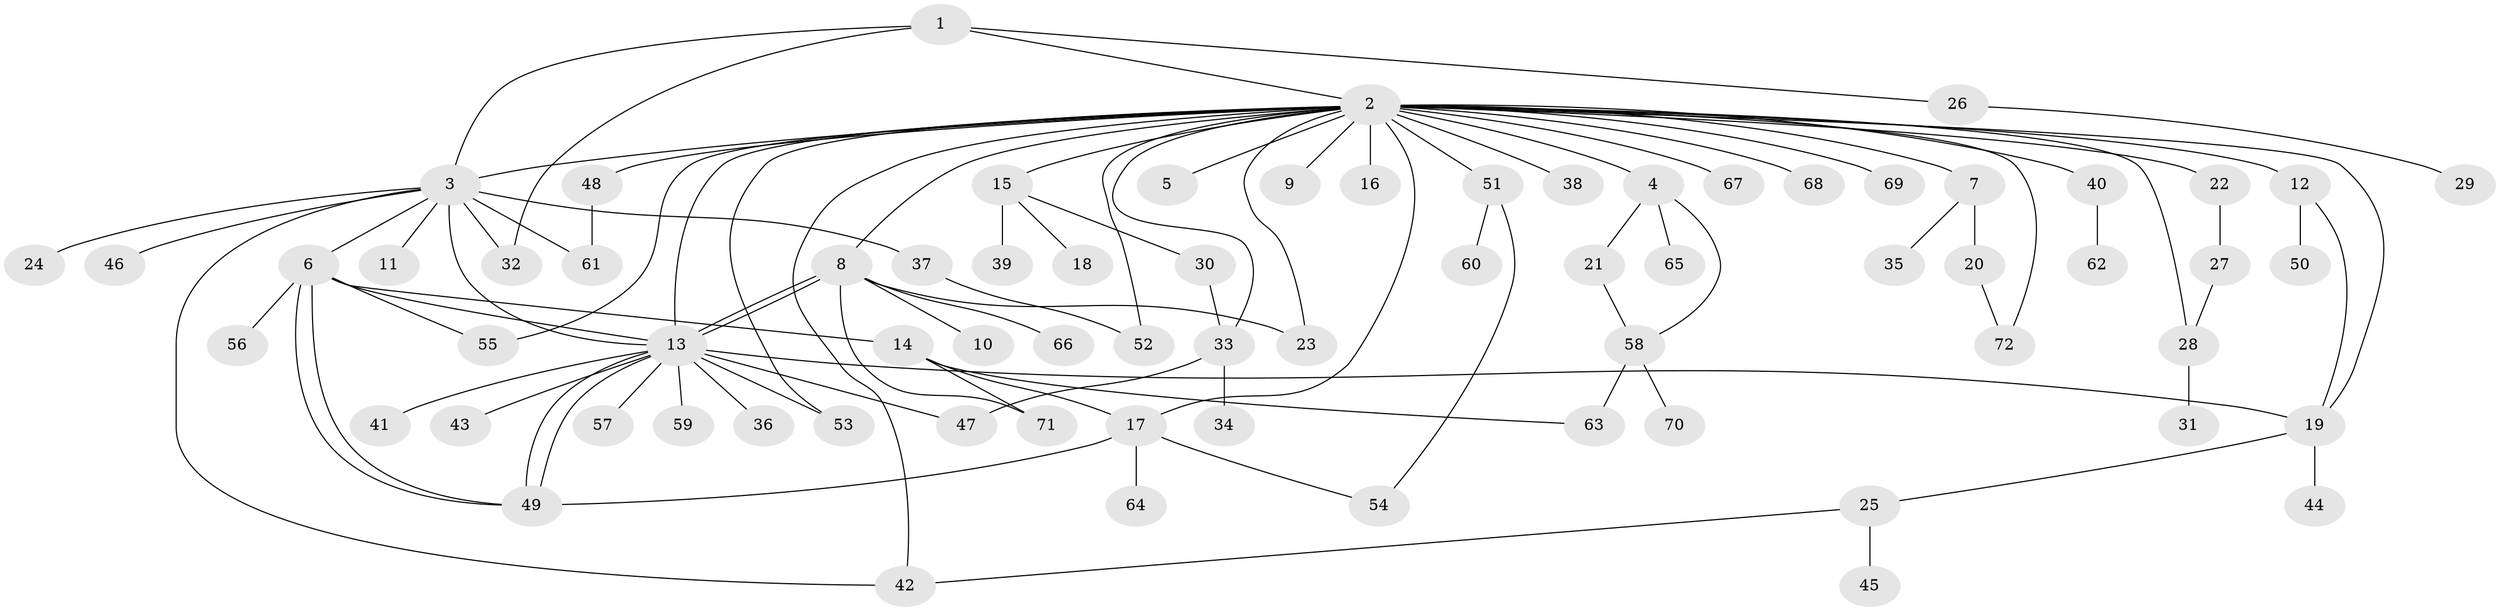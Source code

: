 // coarse degree distribution, {11: 0.019230769230769232, 28: 0.019230769230769232, 3: 0.07692307692307693, 1: 0.46153846153846156, 5: 0.019230769230769232, 2: 0.3076923076923077, 6: 0.038461538461538464, 12: 0.019230769230769232, 4: 0.038461538461538464}
// Generated by graph-tools (version 1.1) at 2025/52/02/27/25 19:52:00]
// undirected, 72 vertices, 99 edges
graph export_dot {
graph [start="1"]
  node [color=gray90,style=filled];
  1;
  2;
  3;
  4;
  5;
  6;
  7;
  8;
  9;
  10;
  11;
  12;
  13;
  14;
  15;
  16;
  17;
  18;
  19;
  20;
  21;
  22;
  23;
  24;
  25;
  26;
  27;
  28;
  29;
  30;
  31;
  32;
  33;
  34;
  35;
  36;
  37;
  38;
  39;
  40;
  41;
  42;
  43;
  44;
  45;
  46;
  47;
  48;
  49;
  50;
  51;
  52;
  53;
  54;
  55;
  56;
  57;
  58;
  59;
  60;
  61;
  62;
  63;
  64;
  65;
  66;
  67;
  68;
  69;
  70;
  71;
  72;
  1 -- 2;
  1 -- 3;
  1 -- 26;
  1 -- 32;
  2 -- 3;
  2 -- 4;
  2 -- 5;
  2 -- 7;
  2 -- 8;
  2 -- 9;
  2 -- 12;
  2 -- 13;
  2 -- 15;
  2 -- 16;
  2 -- 17;
  2 -- 19;
  2 -- 22;
  2 -- 23;
  2 -- 28;
  2 -- 33;
  2 -- 38;
  2 -- 40;
  2 -- 42;
  2 -- 48;
  2 -- 51;
  2 -- 52;
  2 -- 53;
  2 -- 55;
  2 -- 67;
  2 -- 68;
  2 -- 69;
  2 -- 72;
  3 -- 6;
  3 -- 11;
  3 -- 13;
  3 -- 24;
  3 -- 32;
  3 -- 37;
  3 -- 42;
  3 -- 46;
  3 -- 61;
  4 -- 21;
  4 -- 58;
  4 -- 65;
  6 -- 13;
  6 -- 14;
  6 -- 49;
  6 -- 49;
  6 -- 55;
  6 -- 56;
  7 -- 20;
  7 -- 35;
  8 -- 10;
  8 -- 13;
  8 -- 13;
  8 -- 23;
  8 -- 66;
  8 -- 71;
  12 -- 19;
  12 -- 50;
  13 -- 19;
  13 -- 36;
  13 -- 41;
  13 -- 43;
  13 -- 47;
  13 -- 49;
  13 -- 49;
  13 -- 53;
  13 -- 57;
  13 -- 59;
  14 -- 17;
  14 -- 63;
  14 -- 71;
  15 -- 18;
  15 -- 30;
  15 -- 39;
  17 -- 49;
  17 -- 54;
  17 -- 64;
  19 -- 25;
  19 -- 44;
  20 -- 72;
  21 -- 58;
  22 -- 27;
  25 -- 42;
  25 -- 45;
  26 -- 29;
  27 -- 28;
  28 -- 31;
  30 -- 33;
  33 -- 34;
  33 -- 47;
  37 -- 52;
  40 -- 62;
  48 -- 61;
  51 -- 54;
  51 -- 60;
  58 -- 63;
  58 -- 70;
}
